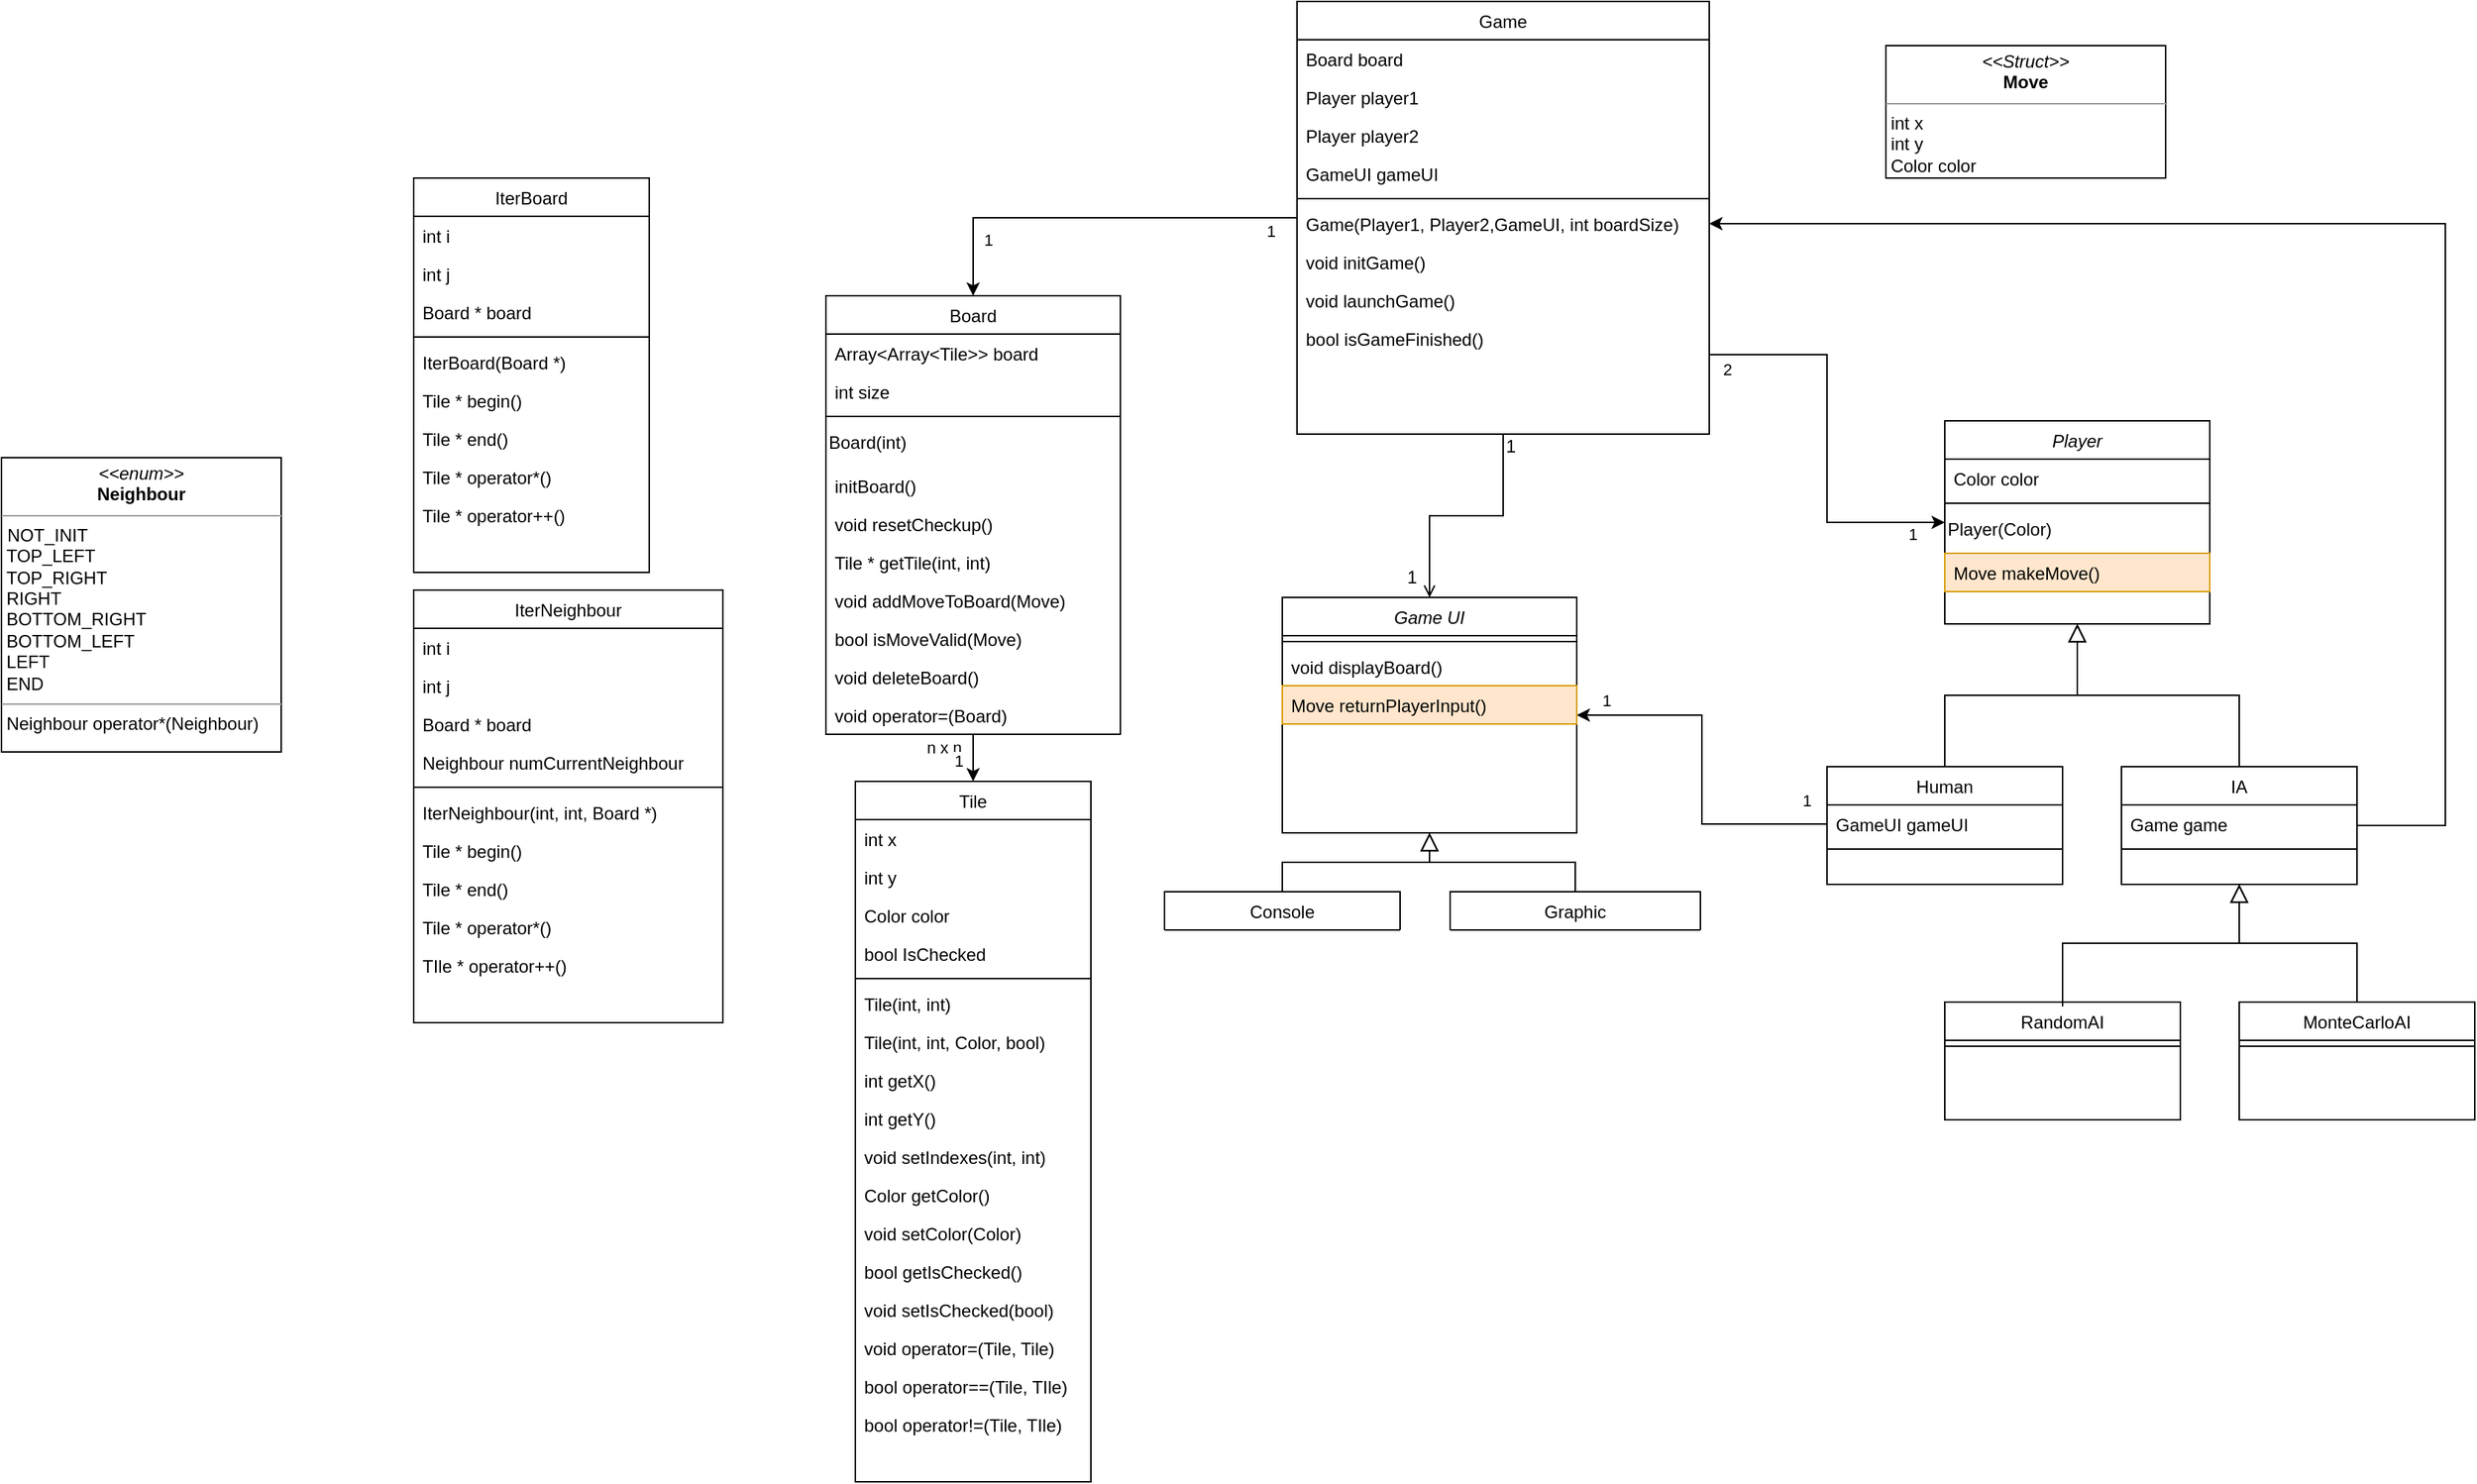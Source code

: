 <mxfile version="14.7.7" type="device"><diagram id="C5RBs43oDa-KdzZeNtuy" name="Page-1"><mxGraphModel dx="2147" dy="513" grid="1" gridSize="10" guides="1" tooltips="1" connect="1" arrows="1" fold="1" page="1" pageScale="1" pageWidth="827" pageHeight="1169" math="0" shadow="0"><root><mxCell id="WIyWlLk6GJQsqaUBKTNV-0"/><mxCell id="WIyWlLk6GJQsqaUBKTNV-1" parent="WIyWlLk6GJQsqaUBKTNV-0"/><mxCell id="254uMnGh0wW7lCU1eLDV-11" style="edgeStyle=orthogonalEdgeStyle;rounded=0;orthogonalLoop=1;jettySize=auto;html=1;entryX=1;entryY=0.5;entryDx=0;entryDy=0;exitX=0;exitY=0.5;exitDx=0;exitDy=0;" parent="WIyWlLk6GJQsqaUBKTNV-1" source="PI6sed2Gm-ZyK2NoPFeW-51" target="_wrKSYmRPtvz9AX4HWes-37" edge="1"><mxGeometry relative="1" as="geometry"/></mxCell><mxCell id="254uMnGh0wW7lCU1eLDV-12" value="1" style="edgeLabel;html=1;align=center;verticalAlign=middle;resizable=0;points=[];" parent="254uMnGh0wW7lCU1eLDV-11" vertex="1" connectable="0"><mxGeometry x="-0.942" y="1" relative="1" as="geometry"><mxPoint x="-7" y="-17" as="offset"/></mxGeometry></mxCell><mxCell id="254uMnGh0wW7lCU1eLDV-13" value="1" style="edgeLabel;html=1;align=center;verticalAlign=middle;resizable=0;points=[];" parent="254uMnGh0wW7lCU1eLDV-11" vertex="1" connectable="0"><mxGeometry x="0.898" y="-1" relative="1" as="geometry"><mxPoint x="7" y="-9" as="offset"/></mxGeometry></mxCell><mxCell id="zkfFHV4jXpPFQw0GAbJ--0" value="Player" style="swimlane;fontStyle=2;align=center;verticalAlign=top;childLayout=stackLayout;horizontal=1;startSize=26;horizontalStack=0;resizeParent=1;resizeLast=0;collapsible=1;marginBottom=0;rounded=0;shadow=0;strokeWidth=1;" parent="WIyWlLk6GJQsqaUBKTNV-1" vertex="1"><mxGeometry x="800" y="325" width="180" height="138" as="geometry"><mxRectangle x="230" y="140" width="160" height="26" as="alternateBounds"/></mxGeometry></mxCell><mxCell id="PI6sed2Gm-ZyK2NoPFeW-33" value="Color color" style="text;align=left;verticalAlign=top;spacingLeft=4;spacingRight=4;overflow=hidden;rotatable=0;points=[[0,0.5],[1,0.5]];portConstraint=eastwest;" parent="zkfFHV4jXpPFQw0GAbJ--0" vertex="1"><mxGeometry y="26" width="180" height="26" as="geometry"/></mxCell><mxCell id="zkfFHV4jXpPFQw0GAbJ--4" value="" style="line;html=1;strokeWidth=1;align=left;verticalAlign=middle;spacingTop=-1;spacingLeft=3;spacingRight=3;rotatable=0;labelPosition=right;points=[];portConstraint=eastwest;" parent="zkfFHV4jXpPFQw0GAbJ--0" vertex="1"><mxGeometry y="52" width="180" height="8" as="geometry"/></mxCell><mxCell id="PI6sed2Gm-ZyK2NoPFeW-55" value="Player(Color)" style="text;whiteSpace=wrap;html=1;" parent="zkfFHV4jXpPFQw0GAbJ--0" vertex="1"><mxGeometry y="60" width="180" height="30" as="geometry"/></mxCell><mxCell id="254uMnGh0wW7lCU1eLDV-9" value="Move makeMove()" style="text;align=left;verticalAlign=top;spacingLeft=4;spacingRight=4;overflow=hidden;rotatable=0;points=[[0,0.5],[1,0.5]];portConstraint=eastwest;fillColor=#ffe6cc;strokeColor=#d79b00;" parent="zkfFHV4jXpPFQw0GAbJ--0" vertex="1"><mxGeometry y="90" width="180" height="26" as="geometry"/></mxCell><mxCell id="zkfFHV4jXpPFQw0GAbJ--6" value="Human" style="swimlane;fontStyle=0;align=center;verticalAlign=top;childLayout=stackLayout;horizontal=1;startSize=26;horizontalStack=0;resizeParent=1;resizeLast=0;collapsible=1;marginBottom=0;rounded=0;shadow=0;strokeWidth=1;" parent="WIyWlLk6GJQsqaUBKTNV-1" vertex="1"><mxGeometry x="720" y="560" width="160" height="80" as="geometry"><mxRectangle x="130" y="380" width="160" height="26" as="alternateBounds"/></mxGeometry></mxCell><mxCell id="PI6sed2Gm-ZyK2NoPFeW-51" value="GameUI gameUI" style="text;align=left;verticalAlign=top;spacingLeft=4;spacingRight=4;overflow=hidden;rotatable=0;points=[[0,0.5],[1,0.5]];portConstraint=eastwest;" parent="zkfFHV4jXpPFQw0GAbJ--6" vertex="1"><mxGeometry y="26" width="160" height="26" as="geometry"/></mxCell><mxCell id="zkfFHV4jXpPFQw0GAbJ--9" value="" style="line;html=1;strokeWidth=1;align=left;verticalAlign=middle;spacingTop=-1;spacingLeft=3;spacingRight=3;rotatable=0;labelPosition=right;points=[];portConstraint=eastwest;" parent="zkfFHV4jXpPFQw0GAbJ--6" vertex="1"><mxGeometry y="52" width="160" height="8" as="geometry"/></mxCell><mxCell id="zkfFHV4jXpPFQw0GAbJ--12" value="" style="endArrow=block;endSize=10;endFill=0;shadow=0;strokeWidth=1;rounded=0;edgeStyle=elbowEdgeStyle;elbow=vertical;" parent="WIyWlLk6GJQsqaUBKTNV-1" source="zkfFHV4jXpPFQw0GAbJ--6" target="zkfFHV4jXpPFQw0GAbJ--0" edge="1"><mxGeometry width="160" relative="1" as="geometry"><mxPoint x="780" y="408" as="sourcePoint"/><mxPoint x="780" y="408" as="targetPoint"/></mxGeometry></mxCell><mxCell id="URGIGvxoVFfcCuC8LvQR-10" style="edgeStyle=orthogonalEdgeStyle;rounded=0;orthogonalLoop=1;jettySize=auto;html=1;exitX=1;exitY=0.5;exitDx=0;exitDy=0;entryX=1;entryY=0.5;entryDx=0;entryDy=0;strokeColor=#000000;" edge="1" parent="WIyWlLk6GJQsqaUBKTNV-1" source="zkfFHV4jXpPFQw0GAbJ--13" target="PI6sed2Gm-ZyK2NoPFeW-54"><mxGeometry relative="1" as="geometry"><Array as="points"><mxPoint x="1140" y="600"/><mxPoint x="1140" y="191"/></Array></mxGeometry></mxCell><mxCell id="zkfFHV4jXpPFQw0GAbJ--13" value="IA" style="swimlane;fontStyle=0;align=center;verticalAlign=top;childLayout=stackLayout;horizontal=1;startSize=26;horizontalStack=0;resizeParent=1;resizeLast=0;collapsible=1;marginBottom=0;rounded=0;shadow=0;strokeWidth=1;" parent="WIyWlLk6GJQsqaUBKTNV-1" vertex="1"><mxGeometry x="920" y="560" width="160" height="80" as="geometry"><mxRectangle x="340" y="380" width="170" height="26" as="alternateBounds"/></mxGeometry></mxCell><mxCell id="URGIGvxoVFfcCuC8LvQR-11" value="Game game" style="text;align=left;verticalAlign=top;spacingLeft=4;spacingRight=4;overflow=hidden;rotatable=0;points=[[0,0.5],[1,0.5]];portConstraint=eastwest;" vertex="1" parent="zkfFHV4jXpPFQw0GAbJ--13"><mxGeometry y="26" width="160" height="26" as="geometry"/></mxCell><mxCell id="zkfFHV4jXpPFQw0GAbJ--15" value="" style="line;html=1;strokeWidth=1;align=left;verticalAlign=middle;spacingTop=-1;spacingLeft=3;spacingRight=3;rotatable=0;labelPosition=right;points=[];portConstraint=eastwest;" parent="zkfFHV4jXpPFQw0GAbJ--13" vertex="1"><mxGeometry y="52" width="160" height="8" as="geometry"/></mxCell><mxCell id="zkfFHV4jXpPFQw0GAbJ--16" value="" style="endArrow=block;endSize=10;endFill=0;shadow=0;strokeWidth=1;rounded=0;edgeStyle=elbowEdgeStyle;elbow=vertical;" parent="WIyWlLk6GJQsqaUBKTNV-1" source="zkfFHV4jXpPFQw0GAbJ--13" target="zkfFHV4jXpPFQw0GAbJ--0" edge="1"><mxGeometry width="160" relative="1" as="geometry"><mxPoint x="790" y="578" as="sourcePoint"/><mxPoint x="890" y="476" as="targetPoint"/></mxGeometry></mxCell><mxCell id="_wrKSYmRPtvz9AX4HWes-3" value="Game" style="swimlane;fontStyle=0;align=center;verticalAlign=top;childLayout=stackLayout;horizontal=1;startSize=26;horizontalStack=0;resizeParent=1;resizeLast=0;collapsible=1;marginBottom=0;rounded=0;shadow=0;strokeWidth=1;" parent="WIyWlLk6GJQsqaUBKTNV-1" vertex="1"><mxGeometry x="360" y="40" width="280" height="294" as="geometry"><mxRectangle x="230" y="140" width="160" height="26" as="alternateBounds"/></mxGeometry></mxCell><mxCell id="254uMnGh0wW7lCU1eLDV-16" value="Board board" style="text;align=left;verticalAlign=top;spacingLeft=4;spacingRight=4;overflow=hidden;rotatable=0;points=[[0,0.5],[1,0.5]];portConstraint=eastwest;" parent="_wrKSYmRPtvz9AX4HWes-3" vertex="1"><mxGeometry y="26" width="280" height="26" as="geometry"/></mxCell><mxCell id="PI6sed2Gm-ZyK2NoPFeW-81" value="Player player1" style="text;align=left;verticalAlign=top;spacingLeft=4;spacingRight=4;overflow=hidden;rotatable=0;points=[[0,0.5],[1,0.5]];portConstraint=eastwest;" parent="_wrKSYmRPtvz9AX4HWes-3" vertex="1"><mxGeometry y="52" width="280" height="26" as="geometry"/></mxCell><mxCell id="PI6sed2Gm-ZyK2NoPFeW-82" value="Player player2" style="text;align=left;verticalAlign=top;spacingLeft=4;spacingRight=4;overflow=hidden;rotatable=0;points=[[0,0.5],[1,0.5]];portConstraint=eastwest;" parent="_wrKSYmRPtvz9AX4HWes-3" vertex="1"><mxGeometry y="78" width="280" height="26" as="geometry"/></mxCell><mxCell id="PI6sed2Gm-ZyK2NoPFeW-83" value="GameUI gameUI" style="text;align=left;verticalAlign=top;spacingLeft=4;spacingRight=4;overflow=hidden;rotatable=0;points=[[0,0.5],[1,0.5]];portConstraint=eastwest;" parent="_wrKSYmRPtvz9AX4HWes-3" vertex="1"><mxGeometry y="104" width="280" height="26" as="geometry"/></mxCell><mxCell id="_wrKSYmRPtvz9AX4HWes-7" value="" style="line;html=1;strokeWidth=1;align=left;verticalAlign=middle;spacingTop=-1;spacingLeft=3;spacingRight=3;rotatable=0;labelPosition=right;points=[];portConstraint=eastwest;" parent="_wrKSYmRPtvz9AX4HWes-3" vertex="1"><mxGeometry y="130" width="280" height="8" as="geometry"/></mxCell><mxCell id="PI6sed2Gm-ZyK2NoPFeW-54" value="Game(Player1, Player2,GameUI, int boardSize)" style="text;align=left;verticalAlign=top;spacingLeft=4;spacingRight=4;overflow=hidden;rotatable=0;points=[[0,0.5],[1,0.5]];portConstraint=eastwest;" parent="_wrKSYmRPtvz9AX4HWes-3" vertex="1"><mxGeometry y="138" width="280" height="26" as="geometry"/></mxCell><mxCell id="_wrKSYmRPtvz9AX4HWes-73" value="void initGame()" style="text;align=left;verticalAlign=top;spacingLeft=4;spacingRight=4;overflow=hidden;rotatable=0;points=[[0,0.5],[1,0.5]];portConstraint=eastwest;" parent="_wrKSYmRPtvz9AX4HWes-3" vertex="1"><mxGeometry y="164" width="280" height="26" as="geometry"/></mxCell><mxCell id="254uMnGh0wW7lCU1eLDV-8" value="void launchGame()" style="text;align=left;verticalAlign=top;spacingLeft=4;spacingRight=4;overflow=hidden;rotatable=0;points=[[0,0.5],[1,0.5]];portConstraint=eastwest;" parent="_wrKSYmRPtvz9AX4HWes-3" vertex="1"><mxGeometry y="190" width="280" height="26" as="geometry"/></mxCell><mxCell id="254uMnGh0wW7lCU1eLDV-10" value="bool isGameFinished()" style="text;align=left;verticalAlign=top;spacingLeft=4;spacingRight=4;overflow=hidden;rotatable=0;points=[[0,0.5],[1,0.5]];portConstraint=eastwest;" parent="_wrKSYmRPtvz9AX4HWes-3" vertex="1"><mxGeometry y="216" width="280" height="26" as="geometry"/></mxCell><mxCell id="_wrKSYmRPtvz9AX4HWes-31" value="" style="endArrow=open;shadow=0;strokeWidth=1;rounded=0;endFill=1;edgeStyle=elbowEdgeStyle;elbow=vertical;entryX=0.5;entryY=0;entryDx=0;entryDy=0;" parent="WIyWlLk6GJQsqaUBKTNV-1" source="_wrKSYmRPtvz9AX4HWes-3" target="_wrKSYmRPtvz9AX4HWes-37" edge="1"><mxGeometry x="0.5" y="41" relative="1" as="geometry"><mxPoint x="540" y="232" as="sourcePoint"/><mxPoint x="370" y="445" as="targetPoint"/><mxPoint x="-40" y="32" as="offset"/></mxGeometry></mxCell><mxCell id="_wrKSYmRPtvz9AX4HWes-32" value="1" style="resizable=0;align=left;verticalAlign=bottom;labelBackgroundColor=none;fontSize=12;" parent="_wrKSYmRPtvz9AX4HWes-31" connectable="0" vertex="1"><mxGeometry x="-1" relative="1" as="geometry"><mxPoint y="17" as="offset"/></mxGeometry></mxCell><mxCell id="_wrKSYmRPtvz9AX4HWes-33" value="1" style="resizable=0;align=right;verticalAlign=bottom;labelBackgroundColor=none;fontSize=12;" parent="_wrKSYmRPtvz9AX4HWes-31" connectable="0" vertex="1"><mxGeometry x="1" relative="1" as="geometry"><mxPoint x="-7" y="-5" as="offset"/></mxGeometry></mxCell><mxCell id="_wrKSYmRPtvz9AX4HWes-35" value="2" style="edgeStyle=orthogonalEdgeStyle;rounded=0;orthogonalLoop=1;jettySize=auto;html=1;" parent="WIyWlLk6GJQsqaUBKTNV-1" target="zkfFHV4jXpPFQw0GAbJ--0" edge="1"><mxGeometry x="-0.917" y="-10" relative="1" as="geometry"><mxPoint x="640" y="280" as="sourcePoint"/><mxPoint as="offset"/><Array as="points"><mxPoint x="720" y="280"/><mxPoint x="720" y="394"/></Array></mxGeometry></mxCell><mxCell id="_wrKSYmRPtvz9AX4HWes-58" value="1" style="edgeLabel;html=1;align=center;verticalAlign=middle;resizable=0;points=[];" parent="_wrKSYmRPtvz9AX4HWes-35" vertex="1" connectable="0"><mxGeometry x="0.887" y="-3" relative="1" as="geometry"><mxPoint x="-7" y="5" as="offset"/></mxGeometry></mxCell><mxCell id="_wrKSYmRPtvz9AX4HWes-37" value="Game UI" style="swimlane;fontStyle=2;align=center;verticalAlign=top;childLayout=stackLayout;horizontal=1;startSize=26;horizontalStack=0;resizeParent=1;resizeLast=0;collapsible=1;marginBottom=0;rounded=0;shadow=0;strokeWidth=1;" parent="WIyWlLk6GJQsqaUBKTNV-1" vertex="1"><mxGeometry x="350" y="445" width="200" height="160" as="geometry"><mxRectangle x="230" y="140" width="160" height="26" as="alternateBounds"/></mxGeometry></mxCell><mxCell id="_wrKSYmRPtvz9AX4HWes-41" value="" style="line;html=1;strokeWidth=1;align=left;verticalAlign=middle;spacingTop=-1;spacingLeft=3;spacingRight=3;rotatable=0;labelPosition=right;points=[];portConstraint=eastwest;" parent="_wrKSYmRPtvz9AX4HWes-37" vertex="1"><mxGeometry y="26" width="200" height="8" as="geometry"/></mxCell><mxCell id="_wrKSYmRPtvz9AX4HWes-42" value="void displayBoard()" style="text;align=left;verticalAlign=top;spacingLeft=4;spacingRight=4;overflow=hidden;rotatable=0;points=[[0,0.5],[1,0.5]];portConstraint=eastwest;" parent="_wrKSYmRPtvz9AX4HWes-37" vertex="1"><mxGeometry y="34" width="200" height="26" as="geometry"/></mxCell><mxCell id="254uMnGh0wW7lCU1eLDV-14" value="Move returnPlayerInput()" style="text;align=left;verticalAlign=top;spacingLeft=4;spacingRight=4;overflow=hidden;rotatable=0;points=[[0,0.5],[1,0.5]];portConstraint=eastwest;fillColor=#ffe6cc;strokeColor=#d79b00;" parent="_wrKSYmRPtvz9AX4HWes-37" vertex="1"><mxGeometry y="60" width="200" height="26" as="geometry"/></mxCell><mxCell id="_wrKSYmRPtvz9AX4HWes-43" value="Console" style="swimlane;fontStyle=0;align=center;verticalAlign=top;childLayout=stackLayout;horizontal=1;startSize=26;horizontalStack=0;resizeParent=1;resizeLast=0;collapsible=1;marginBottom=0;rounded=0;shadow=0;strokeWidth=1;" parent="WIyWlLk6GJQsqaUBKTNV-1" vertex="1" collapsed="1"><mxGeometry x="270" y="645" width="160" height="26" as="geometry"><mxRectangle x="10" y="690" width="160" height="190" as="alternateBounds"/></mxGeometry></mxCell><mxCell id="_wrKSYmRPtvz9AX4HWes-47" value="" style="line;html=1;strokeWidth=1;align=left;verticalAlign=middle;spacingTop=-1;spacingLeft=3;spacingRight=3;rotatable=0;labelPosition=right;points=[];portConstraint=eastwest;" parent="_wrKSYmRPtvz9AX4HWes-43" vertex="1"><mxGeometry y="26" width="160" height="8" as="geometry"/></mxCell><mxCell id="_wrKSYmRPtvz9AX4HWes-51" value="" style="endArrow=block;endSize=10;endFill=0;shadow=0;strokeWidth=1;rounded=0;edgeStyle=elbowEdgeStyle;elbow=vertical;" parent="WIyWlLk6GJQsqaUBKTNV-1" source="_wrKSYmRPtvz9AX4HWes-43" target="_wrKSYmRPtvz9AX4HWes-37" edge="1"><mxGeometry width="160" relative="1" as="geometry"><mxPoint x="350" y="543" as="sourcePoint"/><mxPoint x="350" y="543" as="targetPoint"/></mxGeometry></mxCell><mxCell id="_wrKSYmRPtvz9AX4HWes-52" value="Graphic" style="swimlane;fontStyle=0;align=center;verticalAlign=top;childLayout=stackLayout;horizontal=1;startSize=26;horizontalStack=0;resizeParent=1;resizeLast=0;collapsible=1;marginBottom=0;rounded=0;shadow=0;strokeWidth=1;" parent="WIyWlLk6GJQsqaUBKTNV-1" vertex="1" collapsed="1"><mxGeometry x="464" y="645" width="170" height="26" as="geometry"><mxRectangle x="220" y="690" width="160" height="70" as="alternateBounds"/></mxGeometry></mxCell><mxCell id="_wrKSYmRPtvz9AX4HWes-54" value="" style="line;html=1;strokeWidth=1;align=left;verticalAlign=middle;spacingTop=-1;spacingLeft=3;spacingRight=3;rotatable=0;labelPosition=right;points=[];portConstraint=eastwest;" parent="_wrKSYmRPtvz9AX4HWes-52" vertex="1"><mxGeometry y="26" width="170" height="8" as="geometry"/></mxCell><mxCell id="_wrKSYmRPtvz9AX4HWes-55" value="" style="endArrow=block;endSize=10;endFill=0;shadow=0;strokeWidth=1;rounded=0;edgeStyle=elbowEdgeStyle;elbow=vertical;" parent="WIyWlLk6GJQsqaUBKTNV-1" source="_wrKSYmRPtvz9AX4HWes-52" target="_wrKSYmRPtvz9AX4HWes-37" edge="1"><mxGeometry width="160" relative="1" as="geometry"><mxPoint x="360" y="713" as="sourcePoint"/><mxPoint x="460" y="611" as="targetPoint"/></mxGeometry></mxCell><mxCell id="254uMnGh0wW7lCU1eLDV-3" style="edgeStyle=orthogonalEdgeStyle;rounded=0;orthogonalLoop=1;jettySize=auto;html=1;entryX=0.5;entryY=0;entryDx=0;entryDy=0;" parent="WIyWlLk6GJQsqaUBKTNV-1" source="_wrKSYmRPtvz9AX4HWes-60" target="254uMnGh0wW7lCU1eLDV-0" edge="1"><mxGeometry relative="1" as="geometry"/></mxCell><mxCell id="254uMnGh0wW7lCU1eLDV-4" value="n x n" style="edgeLabel;html=1;align=center;verticalAlign=middle;resizable=0;points=[];" parent="254uMnGh0wW7lCU1eLDV-3" vertex="1" connectable="0"><mxGeometry x="-0.745" relative="1" as="geometry"><mxPoint x="-20" y="3" as="offset"/></mxGeometry></mxCell><mxCell id="254uMnGh0wW7lCU1eLDV-5" value="1" style="edgeLabel;html=1;align=center;verticalAlign=middle;resizable=0;points=[];" parent="254uMnGh0wW7lCU1eLDV-3" vertex="1" connectable="0"><mxGeometry x="0.804" y="-1" relative="1" as="geometry"><mxPoint x="-9" y="-10" as="offset"/></mxGeometry></mxCell><mxCell id="_wrKSYmRPtvz9AX4HWes-60" value="Board" style="swimlane;fontStyle=0;align=center;verticalAlign=top;childLayout=stackLayout;horizontal=1;startSize=26;horizontalStack=0;resizeParent=1;resizeLast=0;collapsible=1;marginBottom=0;rounded=0;shadow=0;strokeWidth=1;" parent="WIyWlLk6GJQsqaUBKTNV-1" vertex="1"><mxGeometry x="40" y="240" width="200" height="298" as="geometry"><mxRectangle x="230" y="140" width="160" height="26" as="alternateBounds"/></mxGeometry></mxCell><mxCell id="254uMnGh0wW7lCU1eLDV-6" value="Array&lt;Array&lt;Tile&gt;&gt; board" style="text;align=left;verticalAlign=top;spacingLeft=4;spacingRight=4;overflow=hidden;rotatable=0;points=[[0,0.5],[1,0.5]];portConstraint=eastwest;" parent="_wrKSYmRPtvz9AX4HWes-60" vertex="1"><mxGeometry y="26" width="200" height="26" as="geometry"/></mxCell><mxCell id="PI6sed2Gm-ZyK2NoPFeW-58" value="int size" style="text;align=left;verticalAlign=top;spacingLeft=4;spacingRight=4;overflow=hidden;rotatable=0;points=[[0,0.5],[1,0.5]];portConstraint=eastwest;" parent="_wrKSYmRPtvz9AX4HWes-60" vertex="1"><mxGeometry y="52" width="200" height="26" as="geometry"/></mxCell><mxCell id="_wrKSYmRPtvz9AX4HWes-61" value="" style="line;html=1;strokeWidth=1;align=left;verticalAlign=middle;spacingTop=-1;spacingLeft=3;spacingRight=3;rotatable=0;labelPosition=right;points=[];portConstraint=eastwest;" parent="_wrKSYmRPtvz9AX4HWes-60" vertex="1"><mxGeometry y="78" width="200" height="8" as="geometry"/></mxCell><mxCell id="PI6sed2Gm-ZyK2NoPFeW-56" value="Board(int)" style="text;whiteSpace=wrap;html=1;" parent="_wrKSYmRPtvz9AX4HWes-60" vertex="1"><mxGeometry y="86" width="200" height="30" as="geometry"/></mxCell><mxCell id="_wrKSYmRPtvz9AX4HWes-72" value="initBoard()" style="text;align=left;verticalAlign=top;spacingLeft=4;spacingRight=4;overflow=hidden;rotatable=0;points=[[0,0.5],[1,0.5]];portConstraint=eastwest;" parent="_wrKSYmRPtvz9AX4HWes-60" vertex="1"><mxGeometry y="116" width="200" height="26" as="geometry"/></mxCell><mxCell id="nByg5dsfIyJCLeYwob-B-1" value="void resetCheckup()" style="text;align=left;verticalAlign=top;spacingLeft=4;spacingRight=4;overflow=hidden;rotatable=0;points=[[0,0.5],[1,0.5]];portConstraint=eastwest;" parent="_wrKSYmRPtvz9AX4HWes-60" vertex="1"><mxGeometry y="142" width="200" height="26" as="geometry"/></mxCell><mxCell id="nByg5dsfIyJCLeYwob-B-6" value="Tile * getTile(int, int)" style="text;align=left;verticalAlign=top;spacingLeft=4;spacingRight=4;overflow=hidden;rotatable=0;points=[[0,0.5],[1,0.5]];portConstraint=eastwest;" parent="_wrKSYmRPtvz9AX4HWes-60" vertex="1"><mxGeometry y="168" width="200" height="26" as="geometry"/></mxCell><mxCell id="PI6sed2Gm-ZyK2NoPFeW-32" value="void addMoveToBoard(Move)" style="text;align=left;verticalAlign=top;spacingLeft=4;spacingRight=4;overflow=hidden;rotatable=0;points=[[0,0.5],[1,0.5]];portConstraint=eastwest;" parent="_wrKSYmRPtvz9AX4HWes-60" vertex="1"><mxGeometry y="194" width="200" height="26" as="geometry"/></mxCell><mxCell id="254uMnGh0wW7lCU1eLDV-7" value="bool isMoveValid(Move)" style="text;align=left;verticalAlign=top;spacingLeft=4;spacingRight=4;overflow=hidden;rotatable=0;points=[[0,0.5],[1,0.5]];portConstraint=eastwest;" parent="_wrKSYmRPtvz9AX4HWes-60" vertex="1"><mxGeometry y="220" width="200" height="26" as="geometry"/></mxCell><mxCell id="3KPnPtf7QTgDC41kTH0H-0" value="void deleteBoard()" style="text;align=left;verticalAlign=top;spacingLeft=4;spacingRight=4;overflow=hidden;rotatable=0;points=[[0,0.5],[1,0.5]];portConstraint=eastwest;" parent="_wrKSYmRPtvz9AX4HWes-60" vertex="1"><mxGeometry y="246" width="200" height="26" as="geometry"/></mxCell><mxCell id="PI6sed2Gm-ZyK2NoPFeW-10" value="void operator=(Board)" style="text;align=left;verticalAlign=top;spacingLeft=4;spacingRight=4;overflow=hidden;rotatable=0;points=[[0,0.5],[1,0.5]];portConstraint=eastwest;" parent="_wrKSYmRPtvz9AX4HWes-60" vertex="1"><mxGeometry y="272" width="200" height="26" as="geometry"/></mxCell><mxCell id="_wrKSYmRPtvz9AX4HWes-69" style="edgeStyle=orthogonalEdgeStyle;rounded=0;orthogonalLoop=1;jettySize=auto;html=1;entryX=0.5;entryY=0;entryDx=0;entryDy=0;exitX=0;exitY=0.5;exitDx=0;exitDy=0;" parent="WIyWlLk6GJQsqaUBKTNV-1" source="_wrKSYmRPtvz9AX4HWes-3" target="_wrKSYmRPtvz9AX4HWes-60" edge="1"><mxGeometry relative="1" as="geometry"><mxPoint x="380" y="199" as="sourcePoint"/></mxGeometry></mxCell><mxCell id="_wrKSYmRPtvz9AX4HWes-70" value="1" style="edgeLabel;html=1;align=center;verticalAlign=middle;resizable=0;points=[];" parent="_wrKSYmRPtvz9AX4HWes-69" vertex="1" connectable="0"><mxGeometry x="-0.867" y="-1" relative="1" as="geometry"><mxPoint y="10" as="offset"/></mxGeometry></mxCell><mxCell id="_wrKSYmRPtvz9AX4HWes-71" value="1" style="edgeLabel;html=1;align=center;verticalAlign=middle;resizable=0;points=[];" parent="_wrKSYmRPtvz9AX4HWes-69" vertex="1" connectable="0"><mxGeometry x="0.794" relative="1" as="geometry"><mxPoint x="10" y="-10" as="offset"/></mxGeometry></mxCell><mxCell id="254uMnGh0wW7lCU1eLDV-0" value="Tile" style="swimlane;fontStyle=0;align=center;verticalAlign=top;childLayout=stackLayout;horizontal=1;startSize=26;horizontalStack=0;resizeParent=1;resizeLast=0;collapsible=1;marginBottom=0;rounded=0;shadow=0;strokeWidth=1;rotation=0;" parent="WIyWlLk6GJQsqaUBKTNV-1" vertex="1"><mxGeometry x="60" y="570" width="160" height="476" as="geometry"><mxRectangle x="230" y="140" width="160" height="26" as="alternateBounds"/></mxGeometry></mxCell><mxCell id="PI6sed2Gm-ZyK2NoPFeW-0" value="int x" style="text;align=left;verticalAlign=top;spacingLeft=4;spacingRight=4;overflow=hidden;rotatable=0;points=[[0,0.5],[1,0.5]];portConstraint=eastwest;rotation=0;" parent="254uMnGh0wW7lCU1eLDV-0" vertex="1"><mxGeometry y="26" width="160" height="26" as="geometry"/></mxCell><mxCell id="PI6sed2Gm-ZyK2NoPFeW-1" value="int y" style="text;align=left;verticalAlign=top;spacingLeft=4;spacingRight=4;overflow=hidden;rotatable=0;points=[[0,0.5],[1,0.5]];portConstraint=eastwest;rotation=0;" parent="254uMnGh0wW7lCU1eLDV-0" vertex="1"><mxGeometry y="52" width="160" height="26" as="geometry"/></mxCell><mxCell id="PI6sed2Gm-ZyK2NoPFeW-2" value="Color color" style="text;align=left;verticalAlign=top;spacingLeft=4;spacingRight=4;overflow=hidden;rotatable=0;points=[[0,0.5],[1,0.5]];portConstraint=eastwest;rotation=0;" parent="254uMnGh0wW7lCU1eLDV-0" vertex="1"><mxGeometry y="78" width="160" height="26" as="geometry"/></mxCell><mxCell id="PI6sed2Gm-ZyK2NoPFeW-3" value="bool IsChecked" style="text;align=left;verticalAlign=top;spacingLeft=4;spacingRight=4;overflow=hidden;rotatable=0;points=[[0,0.5],[1,0.5]];portConstraint=eastwest;rotation=0;" parent="254uMnGh0wW7lCU1eLDV-0" vertex="1"><mxGeometry y="104" width="160" height="26" as="geometry"/></mxCell><mxCell id="254uMnGh0wW7lCU1eLDV-1" value="" style="line;html=1;strokeWidth=1;align=left;verticalAlign=middle;spacingTop=-1;spacingLeft=3;spacingRight=3;rotatable=0;labelPosition=right;points=[];portConstraint=eastwest;rotation=0;" parent="254uMnGh0wW7lCU1eLDV-0" vertex="1"><mxGeometry y="130" width="160" height="8" as="geometry"/></mxCell><mxCell id="PI6sed2Gm-ZyK2NoPFeW-8" value="Tile(int, int)" style="text;align=left;verticalAlign=top;spacingLeft=4;spacingRight=4;overflow=hidden;rotatable=0;points=[[0,0.5],[1,0.5]];portConstraint=eastwest;rotation=0;" parent="254uMnGh0wW7lCU1eLDV-0" vertex="1"><mxGeometry y="138" width="160" height="26" as="geometry"/></mxCell><mxCell id="PI6sed2Gm-ZyK2NoPFeW-9" value="Tile(int, int, Color, bool)" style="text;align=left;verticalAlign=top;spacingLeft=4;spacingRight=4;overflow=hidden;rotatable=0;points=[[0,0.5],[1,0.5]];portConstraint=eastwest;rotation=0;" parent="254uMnGh0wW7lCU1eLDV-0" vertex="1"><mxGeometry y="164" width="160" height="26" as="geometry"/></mxCell><mxCell id="PI6sed2Gm-ZyK2NoPFeW-11" value="int getX()" style="text;align=left;verticalAlign=top;spacingLeft=4;spacingRight=4;overflow=hidden;rotatable=0;points=[[0,0.5],[1,0.5]];portConstraint=eastwest;rotation=0;" parent="254uMnGh0wW7lCU1eLDV-0" vertex="1"><mxGeometry y="190" width="160" height="26" as="geometry"/></mxCell><mxCell id="PI6sed2Gm-ZyK2NoPFeW-12" value="int getY()" style="text;align=left;verticalAlign=top;spacingLeft=4;spacingRight=4;overflow=hidden;rotatable=0;points=[[0,0.5],[1,0.5]];portConstraint=eastwest;rotation=0;" parent="254uMnGh0wW7lCU1eLDV-0" vertex="1"><mxGeometry y="216" width="160" height="26" as="geometry"/></mxCell><mxCell id="PI6sed2Gm-ZyK2NoPFeW-13" value="void setIndexes(int, int)" style="text;align=left;verticalAlign=top;spacingLeft=4;spacingRight=4;overflow=hidden;rotatable=0;points=[[0,0.5],[1,0.5]];portConstraint=eastwest;rotation=0;" parent="254uMnGh0wW7lCU1eLDV-0" vertex="1"><mxGeometry y="242" width="160" height="26" as="geometry"/></mxCell><mxCell id="PI6sed2Gm-ZyK2NoPFeW-15" value="Color getColor()" style="text;align=left;verticalAlign=top;spacingLeft=4;spacingRight=4;overflow=hidden;rotatable=0;points=[[0,0.5],[1,0.5]];portConstraint=eastwest;rotation=0;" parent="254uMnGh0wW7lCU1eLDV-0" vertex="1"><mxGeometry y="268" width="160" height="26" as="geometry"/></mxCell><mxCell id="PI6sed2Gm-ZyK2NoPFeW-16" value="void setColor(Color)" style="text;align=left;verticalAlign=top;spacingLeft=4;spacingRight=4;overflow=hidden;rotatable=0;points=[[0,0.5],[1,0.5]];portConstraint=eastwest;rotation=0;" parent="254uMnGh0wW7lCU1eLDV-0" vertex="1"><mxGeometry y="294" width="160" height="26" as="geometry"/></mxCell><mxCell id="PI6sed2Gm-ZyK2NoPFeW-17" value="bool getIsChecked()" style="text;align=left;verticalAlign=top;spacingLeft=4;spacingRight=4;overflow=hidden;rotatable=0;points=[[0,0.5],[1,0.5]];portConstraint=eastwest;rotation=0;" parent="254uMnGh0wW7lCU1eLDV-0" vertex="1"><mxGeometry y="320" width="160" height="26" as="geometry"/></mxCell><mxCell id="PI6sed2Gm-ZyK2NoPFeW-18" value="void setIsChecked(bool)" style="text;align=left;verticalAlign=top;spacingLeft=4;spacingRight=4;overflow=hidden;rotatable=0;points=[[0,0.5],[1,0.5]];portConstraint=eastwest;rotation=0;" parent="254uMnGh0wW7lCU1eLDV-0" vertex="1"><mxGeometry y="346" width="160" height="26" as="geometry"/></mxCell><mxCell id="PI6sed2Gm-ZyK2NoPFeW-6" value="void operator=(Tile, Tile)" style="text;align=left;verticalAlign=top;spacingLeft=4;spacingRight=4;overflow=hidden;rotatable=0;points=[[0,0.5],[1,0.5]];portConstraint=eastwest;rotation=0;" parent="254uMnGh0wW7lCU1eLDV-0" vertex="1"><mxGeometry y="372" width="160" height="26" as="geometry"/></mxCell><mxCell id="PI6sed2Gm-ZyK2NoPFeW-5" value="bool operator==(Tile, TIle)" style="text;align=left;verticalAlign=top;spacingLeft=4;spacingRight=4;overflow=hidden;rotatable=0;points=[[0,0.5],[1,0.5]];portConstraint=eastwest;rotation=0;" parent="254uMnGh0wW7lCU1eLDV-0" vertex="1"><mxGeometry y="398" width="160" height="26" as="geometry"/></mxCell><mxCell id="PI6sed2Gm-ZyK2NoPFeW-7" value="bool operator!=(Tile, TIle)&#xA;" style="text;align=left;verticalAlign=top;spacingLeft=4;spacingRight=4;overflow=hidden;rotatable=0;points=[[0,0.5],[1,0.5]];portConstraint=eastwest;rotation=0;" parent="254uMnGh0wW7lCU1eLDV-0" vertex="1"><mxGeometry y="424" width="160" height="26" as="geometry"/></mxCell><mxCell id="PI6sed2Gm-ZyK2NoPFeW-19" value="IterBoard" style="swimlane;fontStyle=0;align=center;verticalAlign=top;childLayout=stackLayout;horizontal=1;startSize=26;horizontalStack=0;resizeParent=1;resizeLast=0;collapsible=1;marginBottom=0;rounded=0;shadow=0;strokeWidth=1;" parent="WIyWlLk6GJQsqaUBKTNV-1" vertex="1"><mxGeometry x="-240" y="160" width="160" height="268" as="geometry"><mxRectangle x="230" y="140" width="160" height="26" as="alternateBounds"/></mxGeometry></mxCell><mxCell id="PI6sed2Gm-ZyK2NoPFeW-20" value="int i" style="text;align=left;verticalAlign=top;spacingLeft=4;spacingRight=4;overflow=hidden;rotatable=0;points=[[0,0.5],[1,0.5]];portConstraint=eastwest;" parent="PI6sed2Gm-ZyK2NoPFeW-19" vertex="1"><mxGeometry y="26" width="160" height="26" as="geometry"/></mxCell><mxCell id="H9YBnzgJoAONWy9ASMOz-0" value="int j" style="text;align=left;verticalAlign=top;spacingLeft=4;spacingRight=4;overflow=hidden;rotatable=0;points=[[0,0.5],[1,0.5]];portConstraint=eastwest;" parent="PI6sed2Gm-ZyK2NoPFeW-19" vertex="1"><mxGeometry y="52" width="160" height="26" as="geometry"/></mxCell><mxCell id="nByg5dsfIyJCLeYwob-B-2" value="Board * board" style="text;align=left;verticalAlign=top;spacingLeft=4;spacingRight=4;overflow=hidden;rotatable=0;points=[[0,0.5],[1,0.5]];portConstraint=eastwest;" parent="PI6sed2Gm-ZyK2NoPFeW-19" vertex="1"><mxGeometry y="78" width="160" height="26" as="geometry"/></mxCell><mxCell id="PI6sed2Gm-ZyK2NoPFeW-21" value="" style="line;html=1;strokeWidth=1;align=left;verticalAlign=middle;spacingTop=-1;spacingLeft=3;spacingRight=3;rotatable=0;labelPosition=right;points=[];portConstraint=eastwest;" parent="PI6sed2Gm-ZyK2NoPFeW-19" vertex="1"><mxGeometry y="104" width="160" height="8" as="geometry"/></mxCell><mxCell id="PI6sed2Gm-ZyK2NoPFeW-59" value="IterBoard(Board *)" style="text;align=left;verticalAlign=top;spacingLeft=4;spacingRight=4;overflow=hidden;rotatable=0;points=[[0,0.5],[1,0.5]];portConstraint=eastwest;" parent="PI6sed2Gm-ZyK2NoPFeW-19" vertex="1"><mxGeometry y="112" width="160" height="26" as="geometry"/></mxCell><mxCell id="PI6sed2Gm-ZyK2NoPFeW-22" value="Tile * begin()" style="text;align=left;verticalAlign=top;spacingLeft=4;spacingRight=4;overflow=hidden;rotatable=0;points=[[0,0.5],[1,0.5]];portConstraint=eastwest;" parent="PI6sed2Gm-ZyK2NoPFeW-19" vertex="1"><mxGeometry y="138" width="160" height="26" as="geometry"/></mxCell><mxCell id="PI6sed2Gm-ZyK2NoPFeW-23" value="Tile * end()" style="text;align=left;verticalAlign=top;spacingLeft=4;spacingRight=4;overflow=hidden;rotatable=0;points=[[0,0.5],[1,0.5]];portConstraint=eastwest;" parent="PI6sed2Gm-ZyK2NoPFeW-19" vertex="1"><mxGeometry y="164" width="160" height="26" as="geometry"/></mxCell><mxCell id="nByg5dsfIyJCLeYwob-B-3" value="Tile * operator*()" style="text;align=left;verticalAlign=top;spacingLeft=4;spacingRight=4;overflow=hidden;rotatable=0;points=[[0,0.5],[1,0.5]];portConstraint=eastwest;" parent="PI6sed2Gm-ZyK2NoPFeW-19" vertex="1"><mxGeometry y="190" width="160" height="26" as="geometry"/></mxCell><mxCell id="nByg5dsfIyJCLeYwob-B-7" value="Tile * operator++()" style="text;align=left;verticalAlign=top;spacingLeft=4;spacingRight=4;overflow=hidden;rotatable=0;points=[[0,0.5],[1,0.5]];portConstraint=eastwest;" parent="PI6sed2Gm-ZyK2NoPFeW-19" vertex="1"><mxGeometry y="216" width="160" height="26" as="geometry"/></mxCell><mxCell id="PI6sed2Gm-ZyK2NoPFeW-46" value="&lt;p style=&quot;margin: 0px ; margin-top: 4px ; text-align: center&quot;&gt;&lt;i&gt;&amp;lt;&amp;lt;Struct&amp;gt;&amp;gt;&lt;/i&gt;&lt;br&gt;&lt;b&gt;Move&lt;/b&gt;&lt;/p&gt;&lt;hr size=&quot;1&quot;&gt;&lt;div&gt;&amp;nbsp;int x&lt;br&gt;&lt;/div&gt;&lt;div&gt;&amp;nbsp;int y&lt;/div&gt;&lt;div&gt;&amp;nbsp;Color color&lt;br&gt;&lt;/div&gt;&lt;hr size=&quot;1&quot;&gt;" style="verticalAlign=top;align=left;overflow=fill;fontSize=12;fontFamily=Helvetica;html=1;" parent="WIyWlLk6GJQsqaUBKTNV-1" vertex="1"><mxGeometry x="760" y="70" width="190" height="90" as="geometry"/></mxCell><mxCell id="PI6sed2Gm-ZyK2NoPFeW-60" value="IterNeighbour" style="swimlane;fontStyle=0;align=center;verticalAlign=top;childLayout=stackLayout;horizontal=1;startSize=26;horizontalStack=0;resizeParent=1;resizeLast=0;collapsible=1;marginBottom=0;rounded=0;shadow=0;strokeWidth=1;" parent="WIyWlLk6GJQsqaUBKTNV-1" vertex="1"><mxGeometry x="-240" y="440" width="210" height="294" as="geometry"><mxRectangle x="230" y="140" width="160" height="26" as="alternateBounds"/></mxGeometry></mxCell><mxCell id="PI6sed2Gm-ZyK2NoPFeW-62" value="int i" style="text;align=left;verticalAlign=top;spacingLeft=4;spacingRight=4;overflow=hidden;rotatable=0;points=[[0,0.5],[1,0.5]];portConstraint=eastwest;" parent="PI6sed2Gm-ZyK2NoPFeW-60" vertex="1"><mxGeometry y="26" width="210" height="26" as="geometry"/></mxCell><mxCell id="PI6sed2Gm-ZyK2NoPFeW-63" value="int j" style="text;align=left;verticalAlign=top;spacingLeft=4;spacingRight=4;overflow=hidden;rotatable=0;points=[[0,0.5],[1,0.5]];portConstraint=eastwest;rotation=0;" parent="PI6sed2Gm-ZyK2NoPFeW-60" vertex="1"><mxGeometry y="52" width="210" height="26" as="geometry"/></mxCell><mxCell id="nByg5dsfIyJCLeYwob-B-5" value="Board * board" style="text;align=left;verticalAlign=top;spacingLeft=4;spacingRight=4;overflow=hidden;rotatable=0;points=[[0,0.5],[1,0.5]];portConstraint=eastwest;" parent="PI6sed2Gm-ZyK2NoPFeW-60" vertex="1"><mxGeometry y="78" width="210" height="26" as="geometry"/></mxCell><mxCell id="nByg5dsfIyJCLeYwob-B-4" value="Neighbour numCurrentNeighbour" style="text;align=left;verticalAlign=top;spacingLeft=4;spacingRight=4;overflow=hidden;rotatable=0;points=[[0,0.5],[1,0.5]];portConstraint=eastwest;rotation=0;" parent="PI6sed2Gm-ZyK2NoPFeW-60" vertex="1"><mxGeometry y="104" width="210" height="26" as="geometry"/></mxCell><mxCell id="PI6sed2Gm-ZyK2NoPFeW-65" value="" style="line;html=1;strokeWidth=1;align=left;verticalAlign=middle;spacingTop=-1;spacingLeft=3;spacingRight=3;rotatable=0;labelPosition=right;points=[];portConstraint=eastwest;" parent="PI6sed2Gm-ZyK2NoPFeW-60" vertex="1"><mxGeometry y="130" width="210" height="8" as="geometry"/></mxCell><mxCell id="PI6sed2Gm-ZyK2NoPFeW-66" value="IterNeighbour(int, int, Board *)" style="text;align=left;verticalAlign=top;spacingLeft=4;spacingRight=4;overflow=hidden;rotatable=0;points=[[0,0.5],[1,0.5]];portConstraint=eastwest;" parent="PI6sed2Gm-ZyK2NoPFeW-60" vertex="1"><mxGeometry y="138" width="210" height="26" as="geometry"/></mxCell><mxCell id="PI6sed2Gm-ZyK2NoPFeW-67" value="Tile * begin()" style="text;align=left;verticalAlign=top;spacingLeft=4;spacingRight=4;overflow=hidden;rotatable=0;points=[[0,0.5],[1,0.5]];portConstraint=eastwest;" parent="PI6sed2Gm-ZyK2NoPFeW-60" vertex="1"><mxGeometry y="164" width="210" height="26" as="geometry"/></mxCell><mxCell id="PI6sed2Gm-ZyK2NoPFeW-68" value="Tile * end()" style="text;align=left;verticalAlign=top;spacingLeft=4;spacingRight=4;overflow=hidden;rotatable=0;points=[[0,0.5],[1,0.5]];portConstraint=eastwest;" parent="PI6sed2Gm-ZyK2NoPFeW-60" vertex="1"><mxGeometry y="190" width="210" height="26" as="geometry"/></mxCell><mxCell id="H9YBnzgJoAONWy9ASMOz-2" value="Tile * operator*()" style="text;align=left;verticalAlign=top;spacingLeft=4;spacingRight=4;overflow=hidden;rotatable=0;points=[[0,0.5],[1,0.5]];portConstraint=eastwest;" parent="PI6sed2Gm-ZyK2NoPFeW-60" vertex="1"><mxGeometry y="216" width="210" height="26" as="geometry"/></mxCell><mxCell id="PI6sed2Gm-ZyK2NoPFeW-79" value="TIle * operator++()" style="text;align=left;verticalAlign=top;spacingLeft=4;spacingRight=4;overflow=hidden;rotatable=0;points=[[0,0.5],[1,0.5]];portConstraint=eastwest;" parent="PI6sed2Gm-ZyK2NoPFeW-60" vertex="1"><mxGeometry y="242" width="210" height="26" as="geometry"/></mxCell><mxCell id="H9YBnzgJoAONWy9ASMOz-3" value="&lt;p style=&quot;margin: 0px ; margin-top: 4px ; text-align: center&quot;&gt;&lt;i&gt;&amp;lt;&amp;lt;enum&amp;gt;&amp;gt;&lt;/i&gt;&lt;br&gt;&lt;b&gt;Neighbour&lt;/b&gt;&lt;/p&gt;&lt;hr size=&quot;1&quot;&gt;&lt;p style=&quot;margin: 0px ; margin-left: 4px&quot;&gt;NOT_INIT&lt;/p&gt;&lt;div&gt;&amp;nbsp;TOP_LEFT&lt;/div&gt;&lt;div&gt;&amp;nbsp;TOP_RIGHT&lt;/div&gt;&lt;div&gt;&amp;nbsp;RIGHT&lt;/div&gt;&lt;div&gt;&amp;nbsp;BOTTOM_RIGHT&lt;/div&gt;&lt;div&gt;&amp;nbsp;BOTTOM_LEFT&lt;/div&gt;&lt;div&gt;&amp;nbsp;LEFT&lt;/div&gt;&lt;div&gt;&amp;nbsp;END&lt;/div&gt;&lt;hr size=&quot;1&quot;&gt;&lt;div&gt;&amp;nbsp;Neighbour operator*(Neighbour)&lt;br&gt;&lt;/div&gt;" style="verticalAlign=top;align=left;overflow=fill;fontSize=12;fontFamily=Helvetica;html=1;" parent="WIyWlLk6GJQsqaUBKTNV-1" vertex="1"><mxGeometry x="-520" y="350" width="190" height="200" as="geometry"/></mxCell><mxCell id="URGIGvxoVFfcCuC8LvQR-0" value="RandomAI" style="swimlane;fontStyle=0;align=center;verticalAlign=top;childLayout=stackLayout;horizontal=1;startSize=26;horizontalStack=0;resizeParent=1;resizeLast=0;collapsible=1;marginBottom=0;rounded=0;shadow=0;strokeWidth=1;" vertex="1" parent="WIyWlLk6GJQsqaUBKTNV-1"><mxGeometry x="800" y="720" width="160" height="80" as="geometry"><mxRectangle x="340" y="380" width="170" height="26" as="alternateBounds"/></mxGeometry></mxCell><mxCell id="URGIGvxoVFfcCuC8LvQR-1" value="" style="line;html=1;strokeWidth=1;align=left;verticalAlign=middle;spacingTop=-1;spacingLeft=3;spacingRight=3;rotatable=0;labelPosition=right;points=[];portConstraint=eastwest;" vertex="1" parent="URGIGvxoVFfcCuC8LvQR-0"><mxGeometry y="26" width="160" height="8" as="geometry"/></mxCell><mxCell id="URGIGvxoVFfcCuC8LvQR-2" value="MonteCarloAI" style="swimlane;fontStyle=0;align=center;verticalAlign=top;childLayout=stackLayout;horizontal=1;startSize=26;horizontalStack=0;resizeParent=1;resizeLast=0;collapsible=1;marginBottom=0;rounded=0;shadow=0;strokeWidth=1;" vertex="1" parent="WIyWlLk6GJQsqaUBKTNV-1"><mxGeometry x="1000" y="720" width="160" height="80" as="geometry"><mxRectangle x="340" y="380" width="170" height="26" as="alternateBounds"/></mxGeometry></mxCell><mxCell id="URGIGvxoVFfcCuC8LvQR-3" value="" style="line;html=1;strokeWidth=1;align=left;verticalAlign=middle;spacingTop=-1;spacingLeft=3;spacingRight=3;rotatable=0;labelPosition=right;points=[];portConstraint=eastwest;" vertex="1" parent="URGIGvxoVFfcCuC8LvQR-2"><mxGeometry y="26" width="160" height="8" as="geometry"/></mxCell><mxCell id="URGIGvxoVFfcCuC8LvQR-8" value="" style="endArrow=block;endSize=10;endFill=0;shadow=0;strokeWidth=1;rounded=0;edgeStyle=elbowEdgeStyle;elbow=vertical;exitX=0.5;exitY=0;exitDx=0;exitDy=0;entryX=0.5;entryY=1;entryDx=0;entryDy=0;" edge="1" parent="WIyWlLk6GJQsqaUBKTNV-1" source="URGIGvxoVFfcCuC8LvQR-2" target="zkfFHV4jXpPFQw0GAbJ--13"><mxGeometry width="160" relative="1" as="geometry"><mxPoint x="1110" y="734" as="sourcePoint"/><mxPoint x="1000" y="650" as="targetPoint"/></mxGeometry></mxCell><mxCell id="URGIGvxoVFfcCuC8LvQR-9" value="" style="endArrow=block;endSize=10;endFill=0;shadow=0;strokeWidth=1;rounded=0;edgeStyle=elbowEdgeStyle;elbow=vertical;exitX=0.5;exitY=0;exitDx=0;exitDy=0;" edge="1" parent="WIyWlLk6GJQsqaUBKTNV-1"><mxGeometry width="160" relative="1" as="geometry"><mxPoint x="880" y="723" as="sourcePoint"/><mxPoint x="1000" y="640" as="targetPoint"/><Array as="points"><mxPoint x="940" y="680"/></Array></mxGeometry></mxCell></root></mxGraphModel></diagram></mxfile>